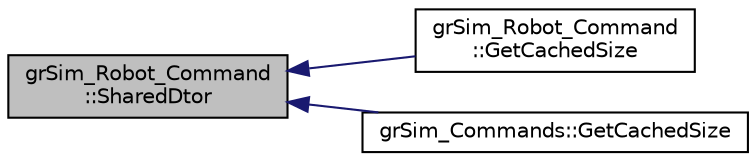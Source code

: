 digraph "grSim_Robot_Command::SharedDtor"
{
 // INTERACTIVE_SVG=YES
  edge [fontname="Helvetica",fontsize="10",labelfontname="Helvetica",labelfontsize="10"];
  node [fontname="Helvetica",fontsize="10",shape=record];
  rankdir="LR";
  Node1 [label="grSim_Robot_Command\l::SharedDtor",height=0.2,width=0.4,color="black", fillcolor="grey75", style="filled", fontcolor="black"];
  Node1 -> Node2 [dir="back",color="midnightblue",fontsize="10",style="solid",fontname="Helvetica"];
  Node2 [label="grSim_Robot_Command\l::GetCachedSize",height=0.2,width=0.4,color="black", fillcolor="white", style="filled",URL="$d1/d68/classgr_sim___robot___command.html#a474ec33a9284f283e6ce41629ab9b02a"];
  Node1 -> Node3 [dir="back",color="midnightblue",fontsize="10",style="solid",fontname="Helvetica"];
  Node3 [label="grSim_Commands::GetCachedSize",height=0.2,width=0.4,color="black", fillcolor="white", style="filled",URL="$d0/d13/classgr_sim___commands.html#aa69a6ced803bef45f56b6d94a43c1ede"];
}
